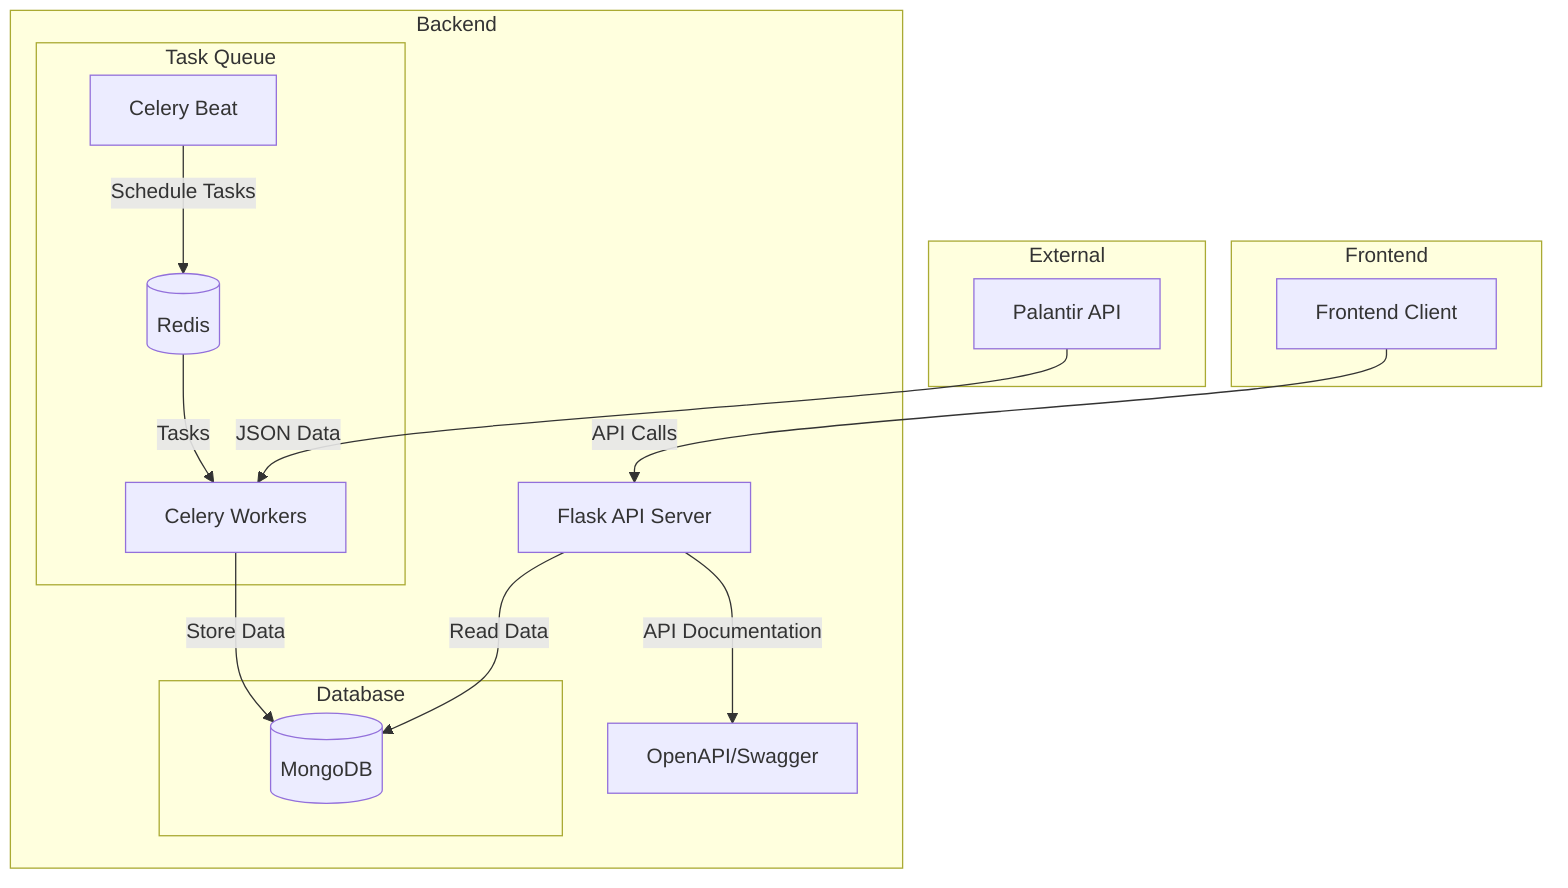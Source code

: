 flowchart TB
    subgraph External
        P[Palantir API]
    end

    subgraph Backend
        subgraph Task Queue
            C[Celery Workers]
            R[(Redis)]
            B[Celery Beat]
        end
        
        F[Flask API Server]
        subgraph Database
            M[(MongoDB)]
        end
        
        O[OpenAPI/Swagger]
    end

    subgraph Frontend
        FE[Frontend Client]
    end

    B -->|Schedule Tasks| R
    R -->|Tasks| C
    P -->|JSON Data| C
    C -->|Store Data| M
    F -->|Read Data| M 
    F -->|API Documentation| O
    FE -->|API Calls| F